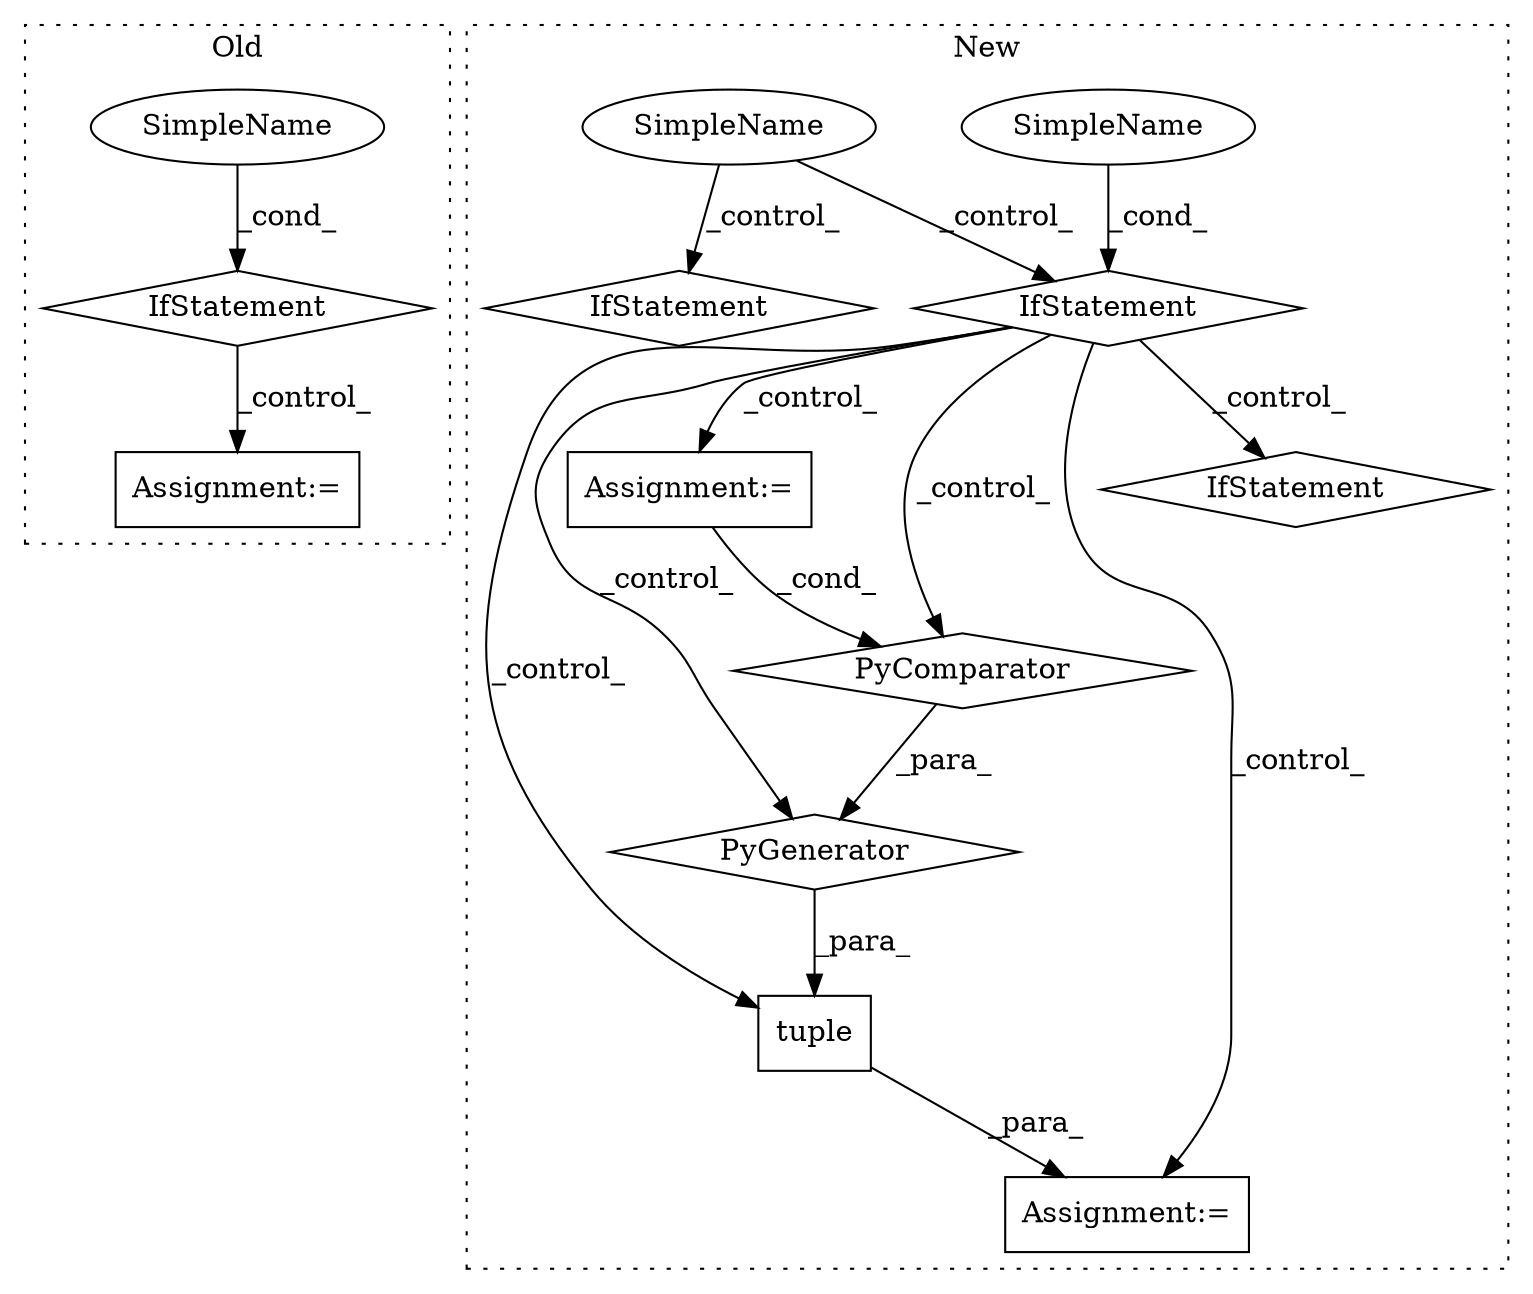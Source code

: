 digraph G {
subgraph cluster0 {
1 [label="IfStatement" a="25" s="1437,1466" l="4,2" shape="diamond"];
7 [label="Assignment:=" a="7" s="1484" l="1" shape="box"];
8 [label="SimpleName" a="42" s="" l="" shape="ellipse"];
label = "Old";
style="dotted";
}
subgraph cluster1 {
2 [label="tuple" a="32" s="1876,2007" l="19,-3" shape="box"];
3 [label="Assignment:=" a="7" s="1875" l="1" shape="box"];
4 [label="Assignment:=" a="7" s="1976" l="25" shape="box"];
5 [label="PyComparator" a="113" s="1976" l="25" shape="diamond"];
6 [label="PyGenerator" a="107" s="1895" l="112" shape="diamond"];
9 [label="IfStatement" a="25" s="1827,1857" l="4,2" shape="diamond"];
10 [label="SimpleName" a="42" s="" l="" shape="ellipse"];
11 [label="IfStatement" a="25" s="1976" l="25" shape="diamond"];
12 [label="SimpleName" a="42" s="" l="" shape="ellipse"];
13 [label="IfStatement" a="25" s="1778" l="25" shape="diamond"];
label = "New";
style="dotted";
}
1 -> 7 [label="_control_"];
2 -> 3 [label="_para_"];
4 -> 5 [label="_cond_"];
5 -> 6 [label="_para_"];
6 -> 2 [label="_para_"];
8 -> 1 [label="_cond_"];
9 -> 2 [label="_control_"];
9 -> 11 [label="_control_"];
9 -> 5 [label="_control_"];
9 -> 3 [label="_control_"];
9 -> 6 [label="_control_"];
9 -> 4 [label="_control_"];
10 -> 9 [label="_cond_"];
12 -> 13 [label="_control_"];
12 -> 9 [label="_control_"];
}